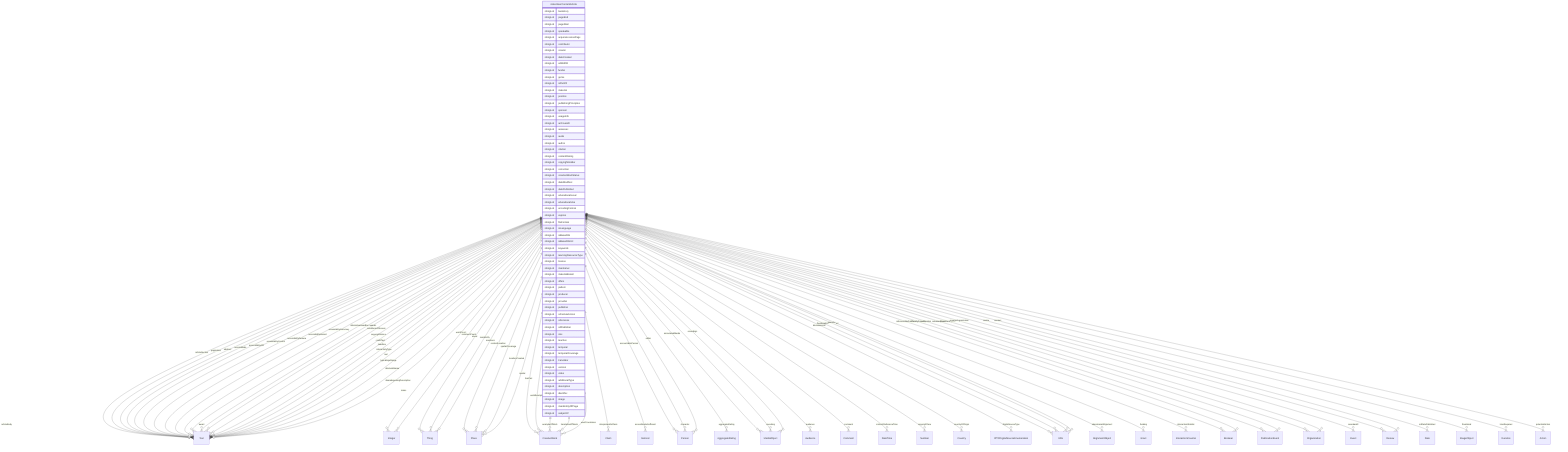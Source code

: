 erDiagram
AdvertiserContentArticle {
    stringList backstory  
    stringList pageEnd  
    stringList pageStart  
    stringList speakable  
    stringList acquireLicensePage  
    stringList contributor  
    stringList creator  
    stringList dateCreated  
    stringList editEIDR  
    stringList funder  
    stringList genre  
    stringList isPartOf  
    stringList material  
    stringList position  
    stringList publishingPrinciples  
    stringList sponsor  
    stringList usageInfo  
    stringList archivedAt  
    stringList assesses  
    stringList audio  
    stringList author  
    stringList citation  
    stringList contentRating  
    stringList copyrightHolder  
    stringList correction  
    stringList creativeWorkStatus  
    stringList dateModified  
    stringList datePublished  
    stringList educationalLevel  
    stringList educationalUse  
    stringList encodingFormat  
    stringList expires  
    stringList fileFormat  
    stringList inLanguage  
    stringList isBasedOn  
    stringList isBasedOnUrl  
    stringList keywords  
    stringList learningResourceType  
    stringList license  
    stringList maintainer  
    stringList materialExtent  
    stringList offers  
    stringList pattern  
    stringList producer  
    stringList provider  
    stringList publisher  
    stringList schemaVersion  
    stringList sdLicense  
    stringList sdPublisher  
    stringList size  
    stringList teaches  
    stringList temporal  
    stringList temporalCoverage  
    stringList translator  
    stringList version  
    stringList video  
    stringList additionalType  
    stringList description  
    stringList identifier  
    stringList image  
    stringList mainEntityOfPage  
    stringList subjectOf  
}

AdvertiserContentArticle ||--}o Text : "articleBody"
AdvertiserContentArticle ||--}o Text : "articleSection"
AdvertiserContentArticle ||--}o Text : "pagination"
AdvertiserContentArticle ||--}o Integer : "wordCount"
AdvertiserContentArticle ||--}o Thing : "about"
AdvertiserContentArticle ||--}o Place : "contentLocation"
AdvertiserContentArticle ||--}o CreativeWork : "hasPart"
AdvertiserContentArticle ||--}o Claim : "interpretedAsClaim"
AdvertiserContentArticle ||--}o Thing : "mainEntity"
AdvertiserContentArticle ||--}o Place : "spatialCoverage"
AdvertiserContentArticle ||--}o CreativeWork : "workExample"
AdvertiserContentArticle ||--}o Text : "abstract"
AdvertiserContentArticle ||--}o Text : "accessMode"
AdvertiserContentArticle ||--}o ItemList : "accessModeSufficient"
AdvertiserContentArticle ||--}o Text : "accessibilityAPI"
AdvertiserContentArticle ||--}o Text : "accessibilityControl"
AdvertiserContentArticle ||--}o Text : "accessibilityFeature"
AdvertiserContentArticle ||--}o Text : "accessibilityHazard"
AdvertiserContentArticle ||--}o Text : "accessibilitySummary"
AdvertiserContentArticle ||--}o Person : "accountablePerson"
AdvertiserContentArticle ||--}o AggregateRating : "aggregateRating"
AdvertiserContentArticle ||--}o Text : "alternativeHeadline"
AdvertiserContentArticle ||--}o MediaObject : "associatedMedia"
AdvertiserContentArticle ||--}o Audience : "audience"
AdvertiserContentArticle ||--}o Text : "award"
AdvertiserContentArticle ||--}o Text : "awards"
AdvertiserContentArticle ||--}o Person : "character"
AdvertiserContentArticle ||--}o Comment : "comment"
AdvertiserContentArticle ||--}o Integer : "commentCount"
AdvertiserContentArticle ||--}o Text : "conditionsOfAccess"
AdvertiserContentArticle ||--}o DateTime : "contentReferenceTime"
AdvertiserContentArticle ||--}o Text : "copyrightNotice"
AdvertiserContentArticle ||--}o Number : "copyrightYear"
AdvertiserContentArticle ||--}o Country : "countryOfOrigin"
AdvertiserContentArticle ||--}o Text : "creditText"
AdvertiserContentArticle ||--}o IPTCDigitalSourceEnumeration : "digitalSourceType"
AdvertiserContentArticle ||--}o URL : "discussionUrl"
AdvertiserContentArticle ||--}o Person : "editor"
AdvertiserContentArticle ||--}o AlignmentObject : "educationalAlignment"
AdvertiserContentArticle ||--}o MediaObject : "encoding"
AdvertiserContentArticle ||--}o MediaObject : "encodings"
AdvertiserContentArticle ||--}o CreativeWork : "exampleOfWork"
AdvertiserContentArticle ||--}o Grant : "funding"
AdvertiserContentArticle ||--}o Text : "headline"
AdvertiserContentArticle ||--}o InteractionCounter : "interactionStatistic"
AdvertiserContentArticle ||--}o Text : "interactivityType"
AdvertiserContentArticle ||--}o Boolean : "isAccessibleForFree"
AdvertiserContentArticle ||--}o Boolean : "isFamilyFriendly"
AdvertiserContentArticle ||--}o Place : "locationCreated"
AdvertiserContentArticle ||--}o Thing : "mentions"
AdvertiserContentArticle ||--}o PublicationEvent : "publication"
AdvertiserContentArticle ||--}o Organization : "publisherImprint"
AdvertiserContentArticle ||--}o Event : "recordedAt"
AdvertiserContentArticle ||--}o PublicationEvent : "releasedEvent"
AdvertiserContentArticle ||--}o Review : "review"
AdvertiserContentArticle ||--}o Review : "reviews"
AdvertiserContentArticle ||--}o Date : "sdDatePublished"
AdvertiserContentArticle ||--}o Organization : "sourceOrganization"
AdvertiserContentArticle ||--}o Place : "spatial"
AdvertiserContentArticle ||--}o Text : "text"
AdvertiserContentArticle ||--}o ImageObject : "thumbnail"
AdvertiserContentArticle ||--}o URL : "thumbnailUrl"
AdvertiserContentArticle ||--}o Duration : "timeRequired"
AdvertiserContentArticle ||--}o CreativeWork : "translationOfWork"
AdvertiserContentArticle ||--}o Text : "typicalAgeRange"
AdvertiserContentArticle ||--}o CreativeWork : "workTranslation"
AdvertiserContentArticle ||--}o Text : "alternateName"
AdvertiserContentArticle ||--}o Text : "disambiguatingDescription"
AdvertiserContentArticle ||--}o Text : "name"
AdvertiserContentArticle ||--}o URL : "sameAs"
AdvertiserContentArticle ||--}o Action : "potentialAction"
AdvertiserContentArticle ||--}o URL : "url"